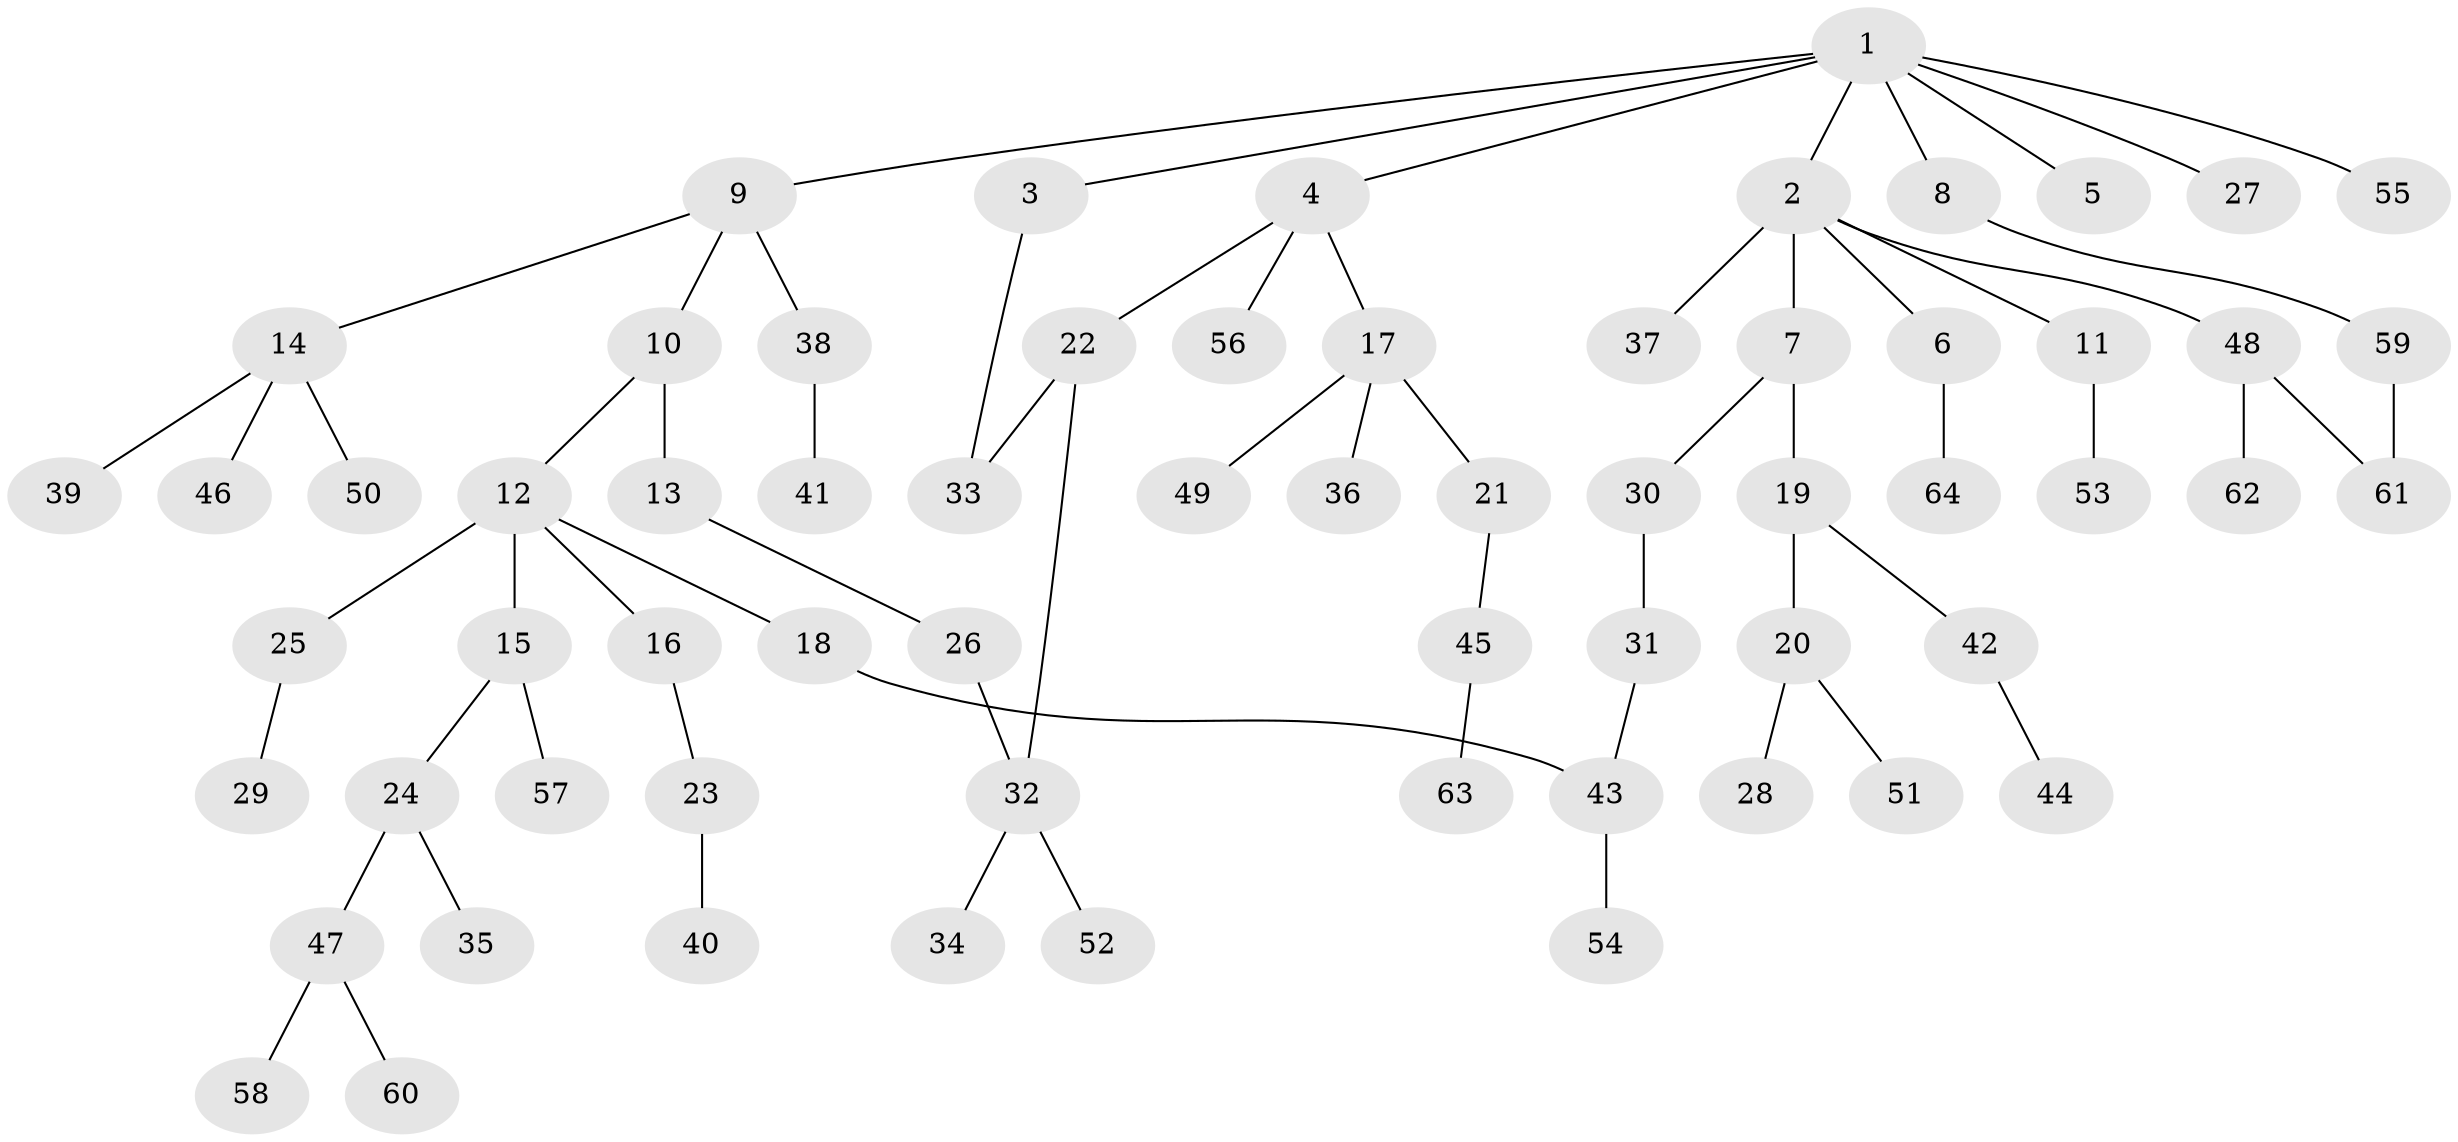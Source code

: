 // coarse degree distribution, {7: 0.022727272727272728, 6: 0.045454545454545456, 2: 0.29545454545454547, 3: 0.1590909090909091, 1: 0.4318181818181818, 4: 0.022727272727272728, 5: 0.022727272727272728}
// Generated by graph-tools (version 1.1) at 2025/51/02/27/25 19:51:37]
// undirected, 64 vertices, 67 edges
graph export_dot {
graph [start="1"]
  node [color=gray90,style=filled];
  1;
  2;
  3;
  4;
  5;
  6;
  7;
  8;
  9;
  10;
  11;
  12;
  13;
  14;
  15;
  16;
  17;
  18;
  19;
  20;
  21;
  22;
  23;
  24;
  25;
  26;
  27;
  28;
  29;
  30;
  31;
  32;
  33;
  34;
  35;
  36;
  37;
  38;
  39;
  40;
  41;
  42;
  43;
  44;
  45;
  46;
  47;
  48;
  49;
  50;
  51;
  52;
  53;
  54;
  55;
  56;
  57;
  58;
  59;
  60;
  61;
  62;
  63;
  64;
  1 -- 2;
  1 -- 3;
  1 -- 4;
  1 -- 5;
  1 -- 8;
  1 -- 9;
  1 -- 27;
  1 -- 55;
  2 -- 6;
  2 -- 7;
  2 -- 11;
  2 -- 37;
  2 -- 48;
  3 -- 33;
  4 -- 17;
  4 -- 22;
  4 -- 56;
  6 -- 64;
  7 -- 19;
  7 -- 30;
  8 -- 59;
  9 -- 10;
  9 -- 14;
  9 -- 38;
  10 -- 12;
  10 -- 13;
  11 -- 53;
  12 -- 15;
  12 -- 16;
  12 -- 18;
  12 -- 25;
  13 -- 26;
  14 -- 39;
  14 -- 46;
  14 -- 50;
  15 -- 24;
  15 -- 57;
  16 -- 23;
  17 -- 21;
  17 -- 36;
  17 -- 49;
  18 -- 43;
  19 -- 20;
  19 -- 42;
  20 -- 28;
  20 -- 51;
  21 -- 45;
  22 -- 32;
  22 -- 33;
  23 -- 40;
  24 -- 35;
  24 -- 47;
  25 -- 29;
  26 -- 32;
  30 -- 31;
  31 -- 43;
  32 -- 34;
  32 -- 52;
  38 -- 41;
  42 -- 44;
  43 -- 54;
  45 -- 63;
  47 -- 58;
  47 -- 60;
  48 -- 62;
  48 -- 61;
  59 -- 61;
}
